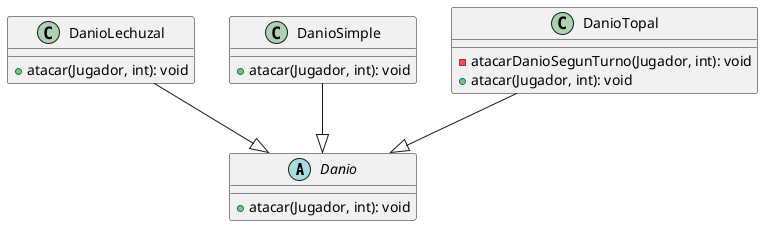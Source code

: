 @startuml

abstract Danio {
  + atacar(Jugador, int): void
}
class DanioLechuzal {
  + atacar(Jugador, int): void
}
class DanioSimple {
  + atacar(Jugador, int): void
}
class DanioTopal {
  - atacarDanioSegunTurno(Jugador, int): void
  + atacar(Jugador, int): void
}

DanioLechuzal  --|>  Danio
DanioSimple    --|>  Danio
DanioTopal     --|>  Danio
@enduml
